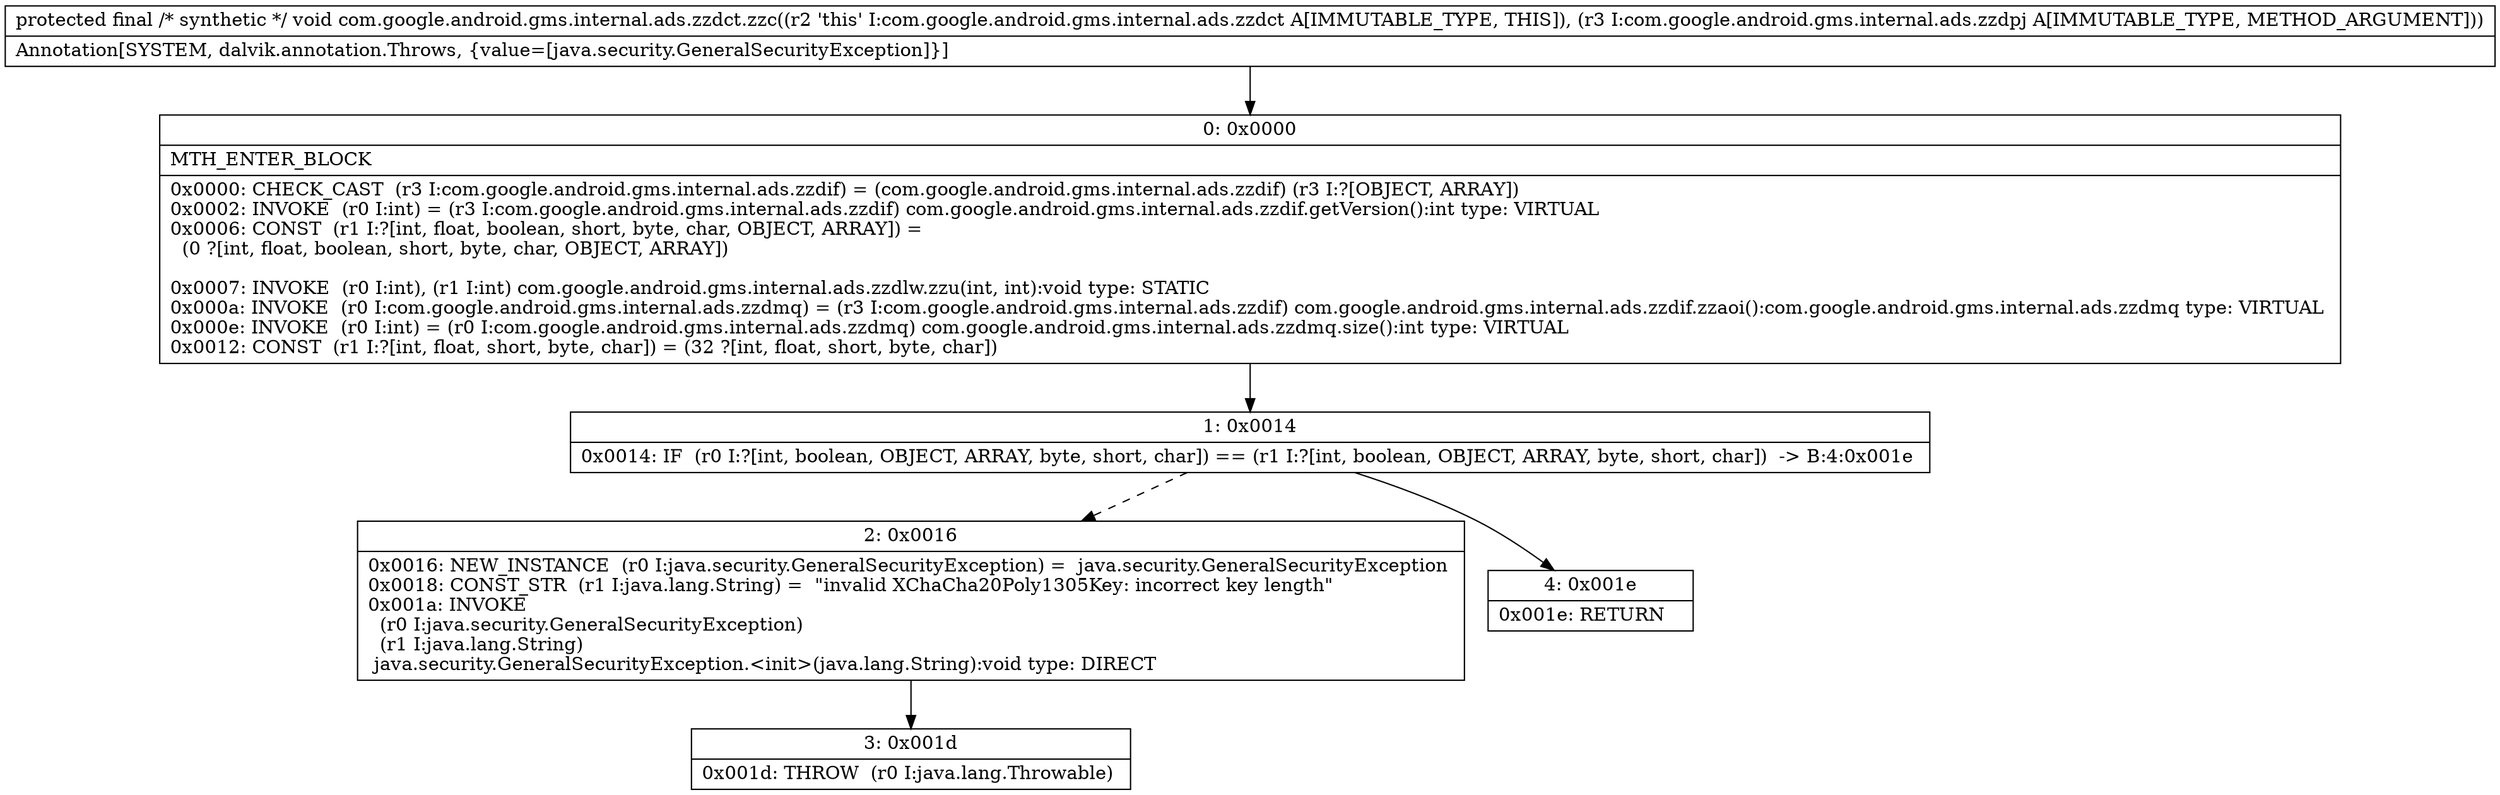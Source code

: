 digraph "CFG forcom.google.android.gms.internal.ads.zzdct.zzc(Lcom\/google\/android\/gms\/internal\/ads\/zzdpj;)V" {
Node_0 [shape=record,label="{0\:\ 0x0000|MTH_ENTER_BLOCK\l|0x0000: CHECK_CAST  (r3 I:com.google.android.gms.internal.ads.zzdif) = (com.google.android.gms.internal.ads.zzdif) (r3 I:?[OBJECT, ARRAY]) \l0x0002: INVOKE  (r0 I:int) = (r3 I:com.google.android.gms.internal.ads.zzdif) com.google.android.gms.internal.ads.zzdif.getVersion():int type: VIRTUAL \l0x0006: CONST  (r1 I:?[int, float, boolean, short, byte, char, OBJECT, ARRAY]) = \l  (0 ?[int, float, boolean, short, byte, char, OBJECT, ARRAY])\l \l0x0007: INVOKE  (r0 I:int), (r1 I:int) com.google.android.gms.internal.ads.zzdlw.zzu(int, int):void type: STATIC \l0x000a: INVOKE  (r0 I:com.google.android.gms.internal.ads.zzdmq) = (r3 I:com.google.android.gms.internal.ads.zzdif) com.google.android.gms.internal.ads.zzdif.zzaoi():com.google.android.gms.internal.ads.zzdmq type: VIRTUAL \l0x000e: INVOKE  (r0 I:int) = (r0 I:com.google.android.gms.internal.ads.zzdmq) com.google.android.gms.internal.ads.zzdmq.size():int type: VIRTUAL \l0x0012: CONST  (r1 I:?[int, float, short, byte, char]) = (32 ?[int, float, short, byte, char]) \l}"];
Node_1 [shape=record,label="{1\:\ 0x0014|0x0014: IF  (r0 I:?[int, boolean, OBJECT, ARRAY, byte, short, char]) == (r1 I:?[int, boolean, OBJECT, ARRAY, byte, short, char])  \-\> B:4:0x001e \l}"];
Node_2 [shape=record,label="{2\:\ 0x0016|0x0016: NEW_INSTANCE  (r0 I:java.security.GeneralSecurityException) =  java.security.GeneralSecurityException \l0x0018: CONST_STR  (r1 I:java.lang.String) =  \"invalid XChaCha20Poly1305Key: incorrect key length\" \l0x001a: INVOKE  \l  (r0 I:java.security.GeneralSecurityException)\l  (r1 I:java.lang.String)\l java.security.GeneralSecurityException.\<init\>(java.lang.String):void type: DIRECT \l}"];
Node_3 [shape=record,label="{3\:\ 0x001d|0x001d: THROW  (r0 I:java.lang.Throwable) \l}"];
Node_4 [shape=record,label="{4\:\ 0x001e|0x001e: RETURN   \l}"];
MethodNode[shape=record,label="{protected final \/* synthetic *\/ void com.google.android.gms.internal.ads.zzdct.zzc((r2 'this' I:com.google.android.gms.internal.ads.zzdct A[IMMUTABLE_TYPE, THIS]), (r3 I:com.google.android.gms.internal.ads.zzdpj A[IMMUTABLE_TYPE, METHOD_ARGUMENT]))  | Annotation[SYSTEM, dalvik.annotation.Throws, \{value=[java.security.GeneralSecurityException]\}]\l}"];
MethodNode -> Node_0;
Node_0 -> Node_1;
Node_1 -> Node_2[style=dashed];
Node_1 -> Node_4;
Node_2 -> Node_3;
}

